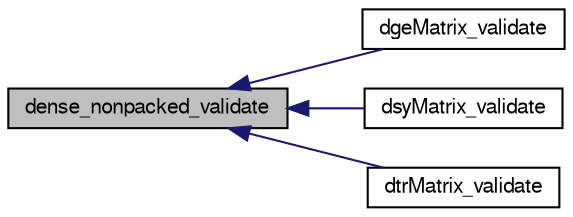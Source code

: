 digraph G
{
  edge [fontname="FreeSans",fontsize=10,labelfontname="FreeSans",labelfontsize=10];
  node [fontname="FreeSans",fontsize=10,shape=record];
  rankdir=LR;
  Node1 [label="dense_nonpacked_validate",height=0.2,width=0.4,color="black", fillcolor="grey75", style="filled" fontcolor="black"];
  Node1 -> Node2 [dir=back,color="midnightblue",fontsize=10,style="solid",fontname="FreeSans"];
  Node2 [label="dgeMatrix_validate",height=0.2,width=0.4,color="black", fillcolor="white", style="filled",URL="$dgeMatrix_8h.html#f754a26692ba664a4f2559d85bc06f47"];
  Node1 -> Node3 [dir=back,color="midnightblue",fontsize=10,style="solid",fontname="FreeSans"];
  Node3 [label="dsyMatrix_validate",height=0.2,width=0.4,color="black", fillcolor="white", style="filled",URL="$dsyMatrix_8h.html#ed725d3e9a5d21fd96c3a509e93065cc"];
  Node1 -> Node4 [dir=back,color="midnightblue",fontsize=10,style="solid",fontname="FreeSans"];
  Node4 [label="dtrMatrix_validate",height=0.2,width=0.4,color="black", fillcolor="white", style="filled",URL="$dtrMatrix_8h.html#62b3dbe9f36d0aa2512837074ce66ab5"];
}
